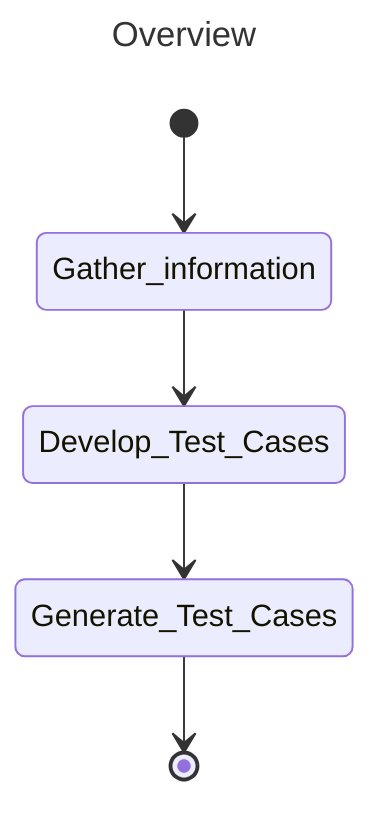 ---
title: Overview
---
stateDiagram-v2
    [*] --> Gather_information
    Gather_information --> Develop_Test_Cases
    Develop_Test_Cases --> Generate_Test_Cases
    Generate_Test_Cases --> [*]